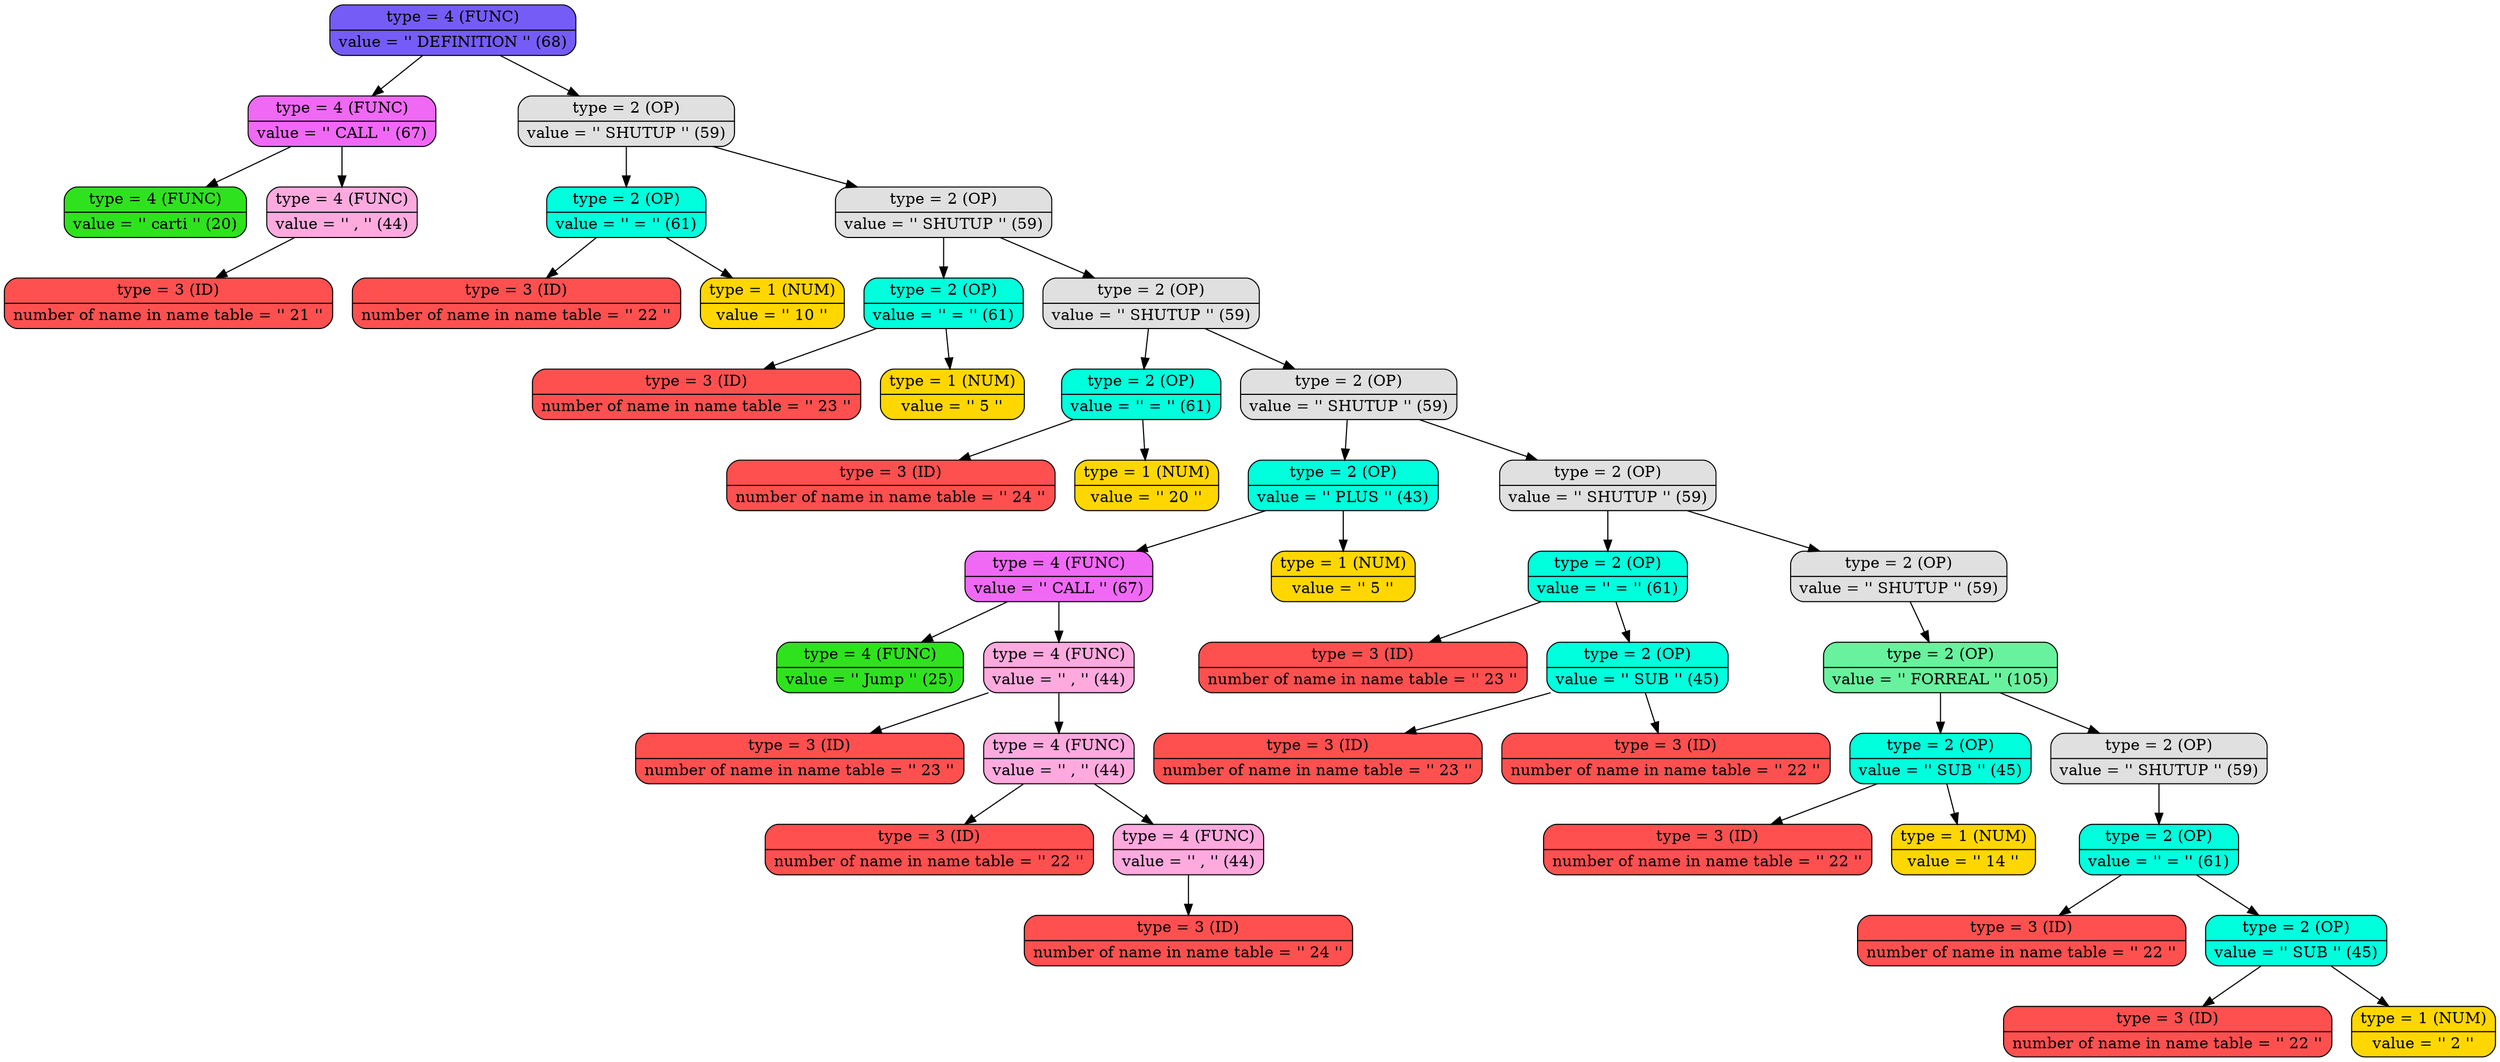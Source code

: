 digraph
{
bgcolor="transparent"
node0x503000000880 [shape=Mrecord; label = " { type = 4 (FUNC) | value = '' DEFINITION ''  (68) }"; style = filled; fillcolor = "#755CF7"];
node0x503000000880 -> node0x5030000000d0;
node0x503000000880 -> node0x503000000190;
node0x5030000000d0 [shape=Mrecord; label = " { type = 4 (FUNC) | value = '' CALL ''  (67) }"; style = filled; fillcolor = "#F069F5"];
node0x5030000000d0 -> node0x503000000040;
node0x5030000000d0 -> node0x5030000000a0;
node0x503000000040 [shape=Mrecord; label = " { type = 4 (FUNC) | value = '' carti ''  (20) }"; style = filled; fillcolor = "#2EE31E"];
node0x5030000000a0 [shape=Mrecord; label = " { type = 4 (FUNC) | value = '' , ''  (44) }"; style = filled; fillcolor = "#FEAADF"];
node0x5030000000a0 -> node0x503000000070;
node0x503000000070 [shape=Mrecord; label = " { type = 3 (ID)   | number of name in name table = '' 21 '' }"; style = filled; fillcolor = "#FF5050"];
node0x503000000190 [shape=Mrecord; label = " { type = 2 (OP)   | value = '' SHUTUP ''  (59) }"; style = filled; fillcolor = "#E0E0E0"];
node0x503000000190 -> node0x503000000160;
node0x503000000190 -> node0x503000000250;
node0x503000000160 [shape=Mrecord; label = " { type = 2 (OP)   | value = '' = ''  (61) }"; style = filled; fillcolor = "#00FFDD"];
node0x503000000160 -> node0x503000000100;
node0x503000000160 -> node0x503000000130;
node0x503000000100 [shape=Mrecord; label = " { type = 3 (ID)   | number of name in name table = '' 22 '' }"; style = filled; fillcolor = "#FF5050"];
node0x503000000130 [shape=Mrecord; label = " { type = 1 (NUM)  | value = '' 10 '' }"; style = filled; fillcolor = "#FFD700"];
node0x503000000250 [shape=Mrecord; label = " { type = 2 (OP)   | value = '' SHUTUP ''  (59) }"; style = filled; fillcolor = "#E0E0E0"];
node0x503000000250 -> node0x503000000220;
node0x503000000250 -> node0x503000000310;
node0x503000000220 [shape=Mrecord; label = " { type = 2 (OP)   | value = '' = ''  (61) }"; style = filled; fillcolor = "#00FFDD"];
node0x503000000220 -> node0x5030000001c0;
node0x503000000220 -> node0x5030000001f0;
node0x5030000001c0 [shape=Mrecord; label = " { type = 3 (ID)   | number of name in name table = '' 23 '' }"; style = filled; fillcolor = "#FF5050"];
node0x5030000001f0 [shape=Mrecord; label = " { type = 1 (NUM)  | value = '' 5 '' }"; style = filled; fillcolor = "#FFD700"];
node0x503000000310 [shape=Mrecord; label = " { type = 2 (OP)   | value = '' SHUTUP ''  (59) }"; style = filled; fillcolor = "#E0E0E0"];
node0x503000000310 -> node0x5030000002e0;
node0x503000000310 -> node0x503000000520;
node0x5030000002e0 [shape=Mrecord; label = " { type = 2 (OP)   | value = '' = ''  (61) }"; style = filled; fillcolor = "#00FFDD"];
node0x5030000002e0 -> node0x503000000280;
node0x5030000002e0 -> node0x5030000002b0;
node0x503000000280 [shape=Mrecord; label = " { type = 3 (ID)   | number of name in name table = '' 24 '' }"; style = filled; fillcolor = "#FF5050"];
node0x5030000002b0 [shape=Mrecord; label = " { type = 1 (NUM)  | value = '' 20 '' }"; style = filled; fillcolor = "#FFD700"];
node0x503000000520 [shape=Mrecord; label = " { type = 2 (OP)   | value = '' SHUTUP ''  (59) }"; style = filled; fillcolor = "#E0E0E0"];
node0x503000000520 -> node0x5030000004f0;
node0x503000000520 -> node0x503000000640;
node0x5030000004f0 [shape=Mrecord; label = " { type = 2 (OP)   | value = '' PLUS ''  (43) }"; style = filled; fillcolor = "#00FFDD"];
node0x5030000004f0 -> node0x503000000490;
node0x5030000004f0 -> node0x5030000004c0;
node0x503000000490 [shape=Mrecord; label = " { type = 4 (FUNC) | value = '' CALL ''  (67) }"; style = filled; fillcolor = "#F069F5"];
node0x503000000490 -> node0x503000000340;
node0x503000000490 -> node0x5030000003a0;
node0x503000000340 [shape=Mrecord; label = " { type = 4 (FUNC) | value = '' Jump ''  (25) }"; style = filled; fillcolor = "#2EE31E"];
node0x5030000003a0 [shape=Mrecord; label = " { type = 4 (FUNC) | value = '' , ''  (44) }"; style = filled; fillcolor = "#FEAADF"];
node0x5030000003a0 -> node0x503000000370;
node0x5030000003a0 -> node0x503000000400;
node0x503000000370 [shape=Mrecord; label = " { type = 3 (ID)   | number of name in name table = '' 23 '' }"; style = filled; fillcolor = "#FF5050"];
node0x503000000400 [shape=Mrecord; label = " { type = 4 (FUNC) | value = '' , ''  (44) }"; style = filled; fillcolor = "#FEAADF"];
node0x503000000400 -> node0x5030000003d0;
node0x503000000400 -> node0x503000000460;
node0x5030000003d0 [shape=Mrecord; label = " { type = 3 (ID)   | number of name in name table = '' 22 '' }"; style = filled; fillcolor = "#FF5050"];
node0x503000000460 [shape=Mrecord; label = " { type = 4 (FUNC) | value = '' , ''  (44) }"; style = filled; fillcolor = "#FEAADF"];
node0x503000000460 -> node0x503000000430;
node0x503000000430 [shape=Mrecord; label = " { type = 3 (ID)   | number of name in name table = '' 24 '' }"; style = filled; fillcolor = "#FF5050"];
node0x5030000004c0 [shape=Mrecord; label = " { type = 1 (NUM)  | value = '' 5 '' }"; style = filled; fillcolor = "#FFD700"];
node0x503000000640 [shape=Mrecord; label = " { type = 2 (OP)   | value = '' SHUTUP ''  (59) }"; style = filled; fillcolor = "#E0E0E0"];
node0x503000000640 -> node0x503000000610;
node0x503000000640 -> node0x503000000850;
node0x503000000610 [shape=Mrecord; label = " { type = 2 (OP)   | value = '' = ''  (61) }"; style = filled; fillcolor = "#00FFDD"];
node0x503000000610 -> node0x503000000550;
node0x503000000610 -> node0x5030000005e0;
node0x503000000550 [shape=Mrecord; label = " { type = 3 (ID)   | number of name in name table = '' 23 '' }"; style = filled; fillcolor = "#FF5050"];
node0x5030000005e0 [shape=Mrecord; label = " { type = 2 (OP)   | value = '' SUB ''  (45) }"; style = filled; fillcolor = "#00FFDD"];
node0x5030000005e0 -> node0x503000000580;
node0x5030000005e0 -> node0x5030000005b0;
node0x503000000580 [shape=Mrecord; label = " { type = 3 (ID)   | number of name in name table = '' 23 '' }"; style = filled; fillcolor = "#FF5050"];
node0x5030000005b0 [shape=Mrecord; label = " { type = 3 (ID)   | number of name in name table = '' 22 '' }"; style = filled; fillcolor = "#FF5050"];
node0x503000000850 [shape=Mrecord; label = " { type = 2 (OP)   | value = '' SHUTUP ''  (59) }"; style = filled; fillcolor = "#E0E0E0"];
node0x503000000850 -> node0x503000000820;
node0x503000000820 [shape=Mrecord; label = " { type = 2 (OP)   | value = '' FORREAL ''  (105) }"; style = filled; fillcolor = "#68F29D"];
node0x503000000820 -> node0x5030000006d0;
node0x503000000820 -> node0x5030000007f0;
node0x5030000006d0 [shape=Mrecord; label = " { type = 2 (OP)   | value = '' SUB ''  (45) }"; style = filled; fillcolor = "#00FFDD"];
node0x5030000006d0 -> node0x503000000670;
node0x5030000006d0 -> node0x5030000006a0;
node0x503000000670 [shape=Mrecord; label = " { type = 3 (ID)   | number of name in name table = '' 22 '' }"; style = filled; fillcolor = "#FF5050"];
node0x5030000006a0 [shape=Mrecord; label = " { type = 1 (NUM)  | value = '' 14 '' }"; style = filled; fillcolor = "#FFD700"];
node0x5030000007f0 [shape=Mrecord; label = " { type = 2 (OP)   | value = '' SHUTUP ''  (59) }"; style = filled; fillcolor = "#E0E0E0"];
node0x5030000007f0 -> node0x5030000007c0;
node0x5030000007c0 [shape=Mrecord; label = " { type = 2 (OP)   | value = '' = ''  (61) }"; style = filled; fillcolor = "#00FFDD"];
node0x5030000007c0 -> node0x503000000700;
node0x5030000007c0 -> node0x503000000790;
node0x503000000700 [shape=Mrecord; label = " { type = 3 (ID)   | number of name in name table = '' 22 '' }"; style = filled; fillcolor = "#FF5050"];
node0x503000000790 [shape=Mrecord; label = " { type = 2 (OP)   | value = '' SUB ''  (45) }"; style = filled; fillcolor = "#00FFDD"];
node0x503000000790 -> node0x503000000730;
node0x503000000790 -> node0x503000000760;
node0x503000000730 [shape=Mrecord; label = " { type = 3 (ID)   | number of name in name table = '' 22 '' }"; style = filled; fillcolor = "#FF5050"];
node0x503000000760 [shape=Mrecord; label = " { type = 1 (NUM)  | value = '' 2 '' }"; style = filled; fillcolor = "#FFD700"];

}
